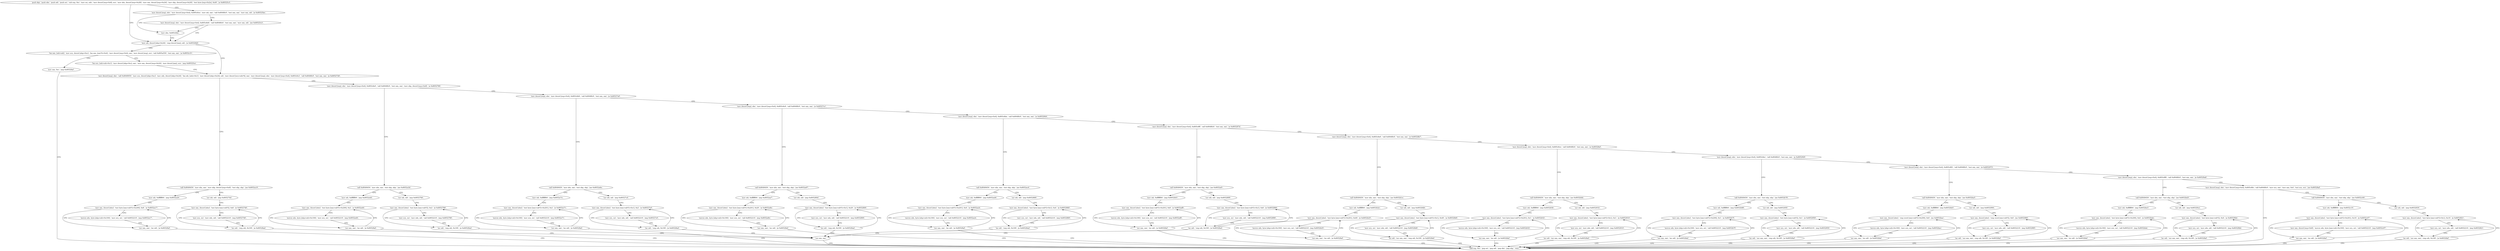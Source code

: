 digraph "func" {
"134554992" [label = "'push ebp', 'push ebx', 'push edi', 'push esi', 'sub esp, 0xc', 'mov esi, edx', 'mov dword [esp+0x8], ecx', 'mov ebx, dword [esp+0x28]', 'mov eax, dword [esp+0x24]', 'mov ebp, dword [esp+0x20]', 'test byte [esp+0x2e], 0x40', 'je 0x80525c3', " ]
"134555075" [label = "'mov edi, dword [ebp+0x24]', 'cmp dword [eax], edi', 'je 0x80529dd', " ]
"134555024" [label = "'mov dword [esp], ebx', 'mov dword [esp+0x4], 0x805c8ce', 'mov edi, eax', 'call 0x8048fc0', 'test eax, eax', 'mov eax, edi', 'je 0x80525be', " ]
"134556125" [label = "'lea eax, [edi+edi]', 'mov ecx, dword [ebp+0xc]', 'lea eax, [eax*4+0x4]', 'mov dword [esp+0x4], eax', 'mov dword [esp], ecx', 'call 0x805a550', 'test eax, eax', 'je 0x8052c31', " ]
"134555086" [label = "'mov dword [esp], ebx', 'call 0x8049050', 'mov ecx, dword [ebp+0xc]', 'mov edx, dword [ebp+0x24]', 'lea edi, [edx+0x1]', 'mov dword [ebp+0x24], edi', 'mov dword [ecx+edx*4], eax', 'mov dword [esp], ebx', 'mov dword [esp+0x4], 0x805c8c2', 'call 0x8048fc0', 'test eax, eax', 'je 0x8052726', " ]
"134555070" [label = "'mov ebx, 0x805c8da', " ]
"134555048" [label = "'mov dword [esp], ebx', 'mov dword [esp+0x4], 0x805c8d4', 'call 0x8048fc0', 'test eax, eax', 'mov eax, edi', 'jne 0x80525c3', " ]
"134556721" [label = "'mov eax, 0xc', 'jmp 0x80528af', " ]
"134556158" [label = "'lea ecx, [edi+edi+0x1]', 'mov dword [ebp+0xc], eax', 'mov eax, dword [esp+0x24]', 'mov dword [eax], ecx', 'jmp 0x80525ce', " ]
"134555430" [label = "'call 0x8049450', 'mov ebx, eax', 'mov ebp, dword [esp+0x8]', 'test ebp, ebp', 'jne 0x8052a10', " ]
"134555133" [label = "'mov dword [esp], ebx', 'mov dword [esp+0x4], 0x805c8e0', 'call 0x8048fc0', 'test eax, eax', 'mov ebp, dword [esp+0x8]', 'je 0x8052760', " ]
"134555823" [label = "'add esp, 0xc', 'pop esi', 'pop edi', 'pop ebx', 'pop ebp', 'retn', " ]
"134556176" [label = "'mov edi, 0xffffff00', 'jmp 0x8052a20', " ]
"134555449" [label = "'xor edi, edi', 'jmp 0x805274d', " ]
"134555488" [label = "'call 0x8049450', 'mov ebx, eax', 'test ebp, ebp', 'jne 0x8052a3d', " ]
"134555161" [label = "'mov dword [esp], ebx', 'mov dword [esp+0x4], 0x805c8d4', 'call 0x8048fc0', 'test eax, eax', 'je 0x80527a0', " ]
"134556192" [label = "'mov eax, dword [ebx]', 'test byte [eax+edi*2+0x200], 0x8', 'je 0x8052a17', " ]
"134555469" [label = "'mov eax, dword [ebx]', 'test byte [eax+edi*2], 0x8', 'je 0x8052740', " ]
"134556221" [label = "'mov edi, 0xffffff00', 'jmp 0x8052a4d', " ]
"134555503" [label = "'xor edi, edi', 'jmp 0x805278d', " ]
"134555552" [label = "'call 0x8049450', 'mov ebx, eax', 'test ebp, ebp', 'jne 0x8052a6a', " ]
"134555185" [label = "'mov dword [esp], ebx', 'mov dword [esp+0x4], 0x805c8c8', 'call 0x8048fc0', 'test eax, eax', 'je 0x80527e1', " ]
"134556183" [label = "'xor eax, eax', 'inc edi', 'je 0x80528af', " ]
"134556204" [label = "'movzx edx, byte [ebp+edi+0x100]', 'mov ecx, esi', 'call 0x8052210', 'jmp 0x8052a17', " ]
"134555456" [label = "'inc edi', 'cmp edi, 0x100', 'je 0x80528ad', " ]
"134555477" [label = "'mov ecx, esi', 'mov edx, edi', 'call 0x8052210', 'jmp 0x8052740', " ]
"134556237" [label = "'mov eax, dword [ebx]', 'test byte [eax+edi*2+0x200], 0x2', 'je 0x8052a44', " ]
"134555533" [label = "'mov eax, dword [ebx]', 'test byte [eax+edi*2], 0x2', 'je 0x8052780', " ]
"134556266" [label = "'mov edi, 0xffffff00', 'jmp 0x8052a7a', " ]
"134555567" [label = "'xor edi, edi', 'jmp 0x80527cd', " ]
"134555617" [label = "'call 0x8049450', 'mov ebx, eax', 'test ebp, ebp', 'jne 0x8052a97', " ]
"134555209" [label = "'mov dword [esp], ebx', 'mov dword [esp+0x4], 0x805c8da', 'call 0x8048fc0', 'test eax, eax', 'je 0x8052844', " ]
"134555821" [label = "'xor eax, eax', " ]
"134556228" [label = "'xor eax, eax', 'inc edi', 'je 0x80528af', " ]
"134556249" [label = "'movzx edx, byte [ebp+edi+0x100]', 'mov ecx, esi', 'call 0x8052210', 'jmp 0x8052a44', " ]
"134555520" [label = "'inc edi', 'cmp edi, 0x100', 'je 0x80528ad', " ]
"134555541" [label = "'mov ecx, esi', 'mov edx, edi', 'call 0x8052210', 'jmp 0x8052780', " ]
"134556282" [label = "'mov eax, dword [ebx]', 'test byte [eax+edi*2+0x201], 0x2', 'je 0x8052a71', " ]
"134555597" [label = "'mov eax, dword [ebx]', 'test byte [eax+edi*2+0x1], 0x2', 'je 0x80527c0', " ]
"134556311" [label = "'mov edi, 0xffffff00', 'jmp 0x8052aa7', " ]
"134555632" [label = "'xor edi, edi', 'jmp 0x805280d', " ]
"134555716" [label = "'call 0x8049450', 'mov ebx, eax', 'test ebp, ebp', 'jne 0x8052ac4', " ]
"134555233" [label = "'mov dword [esp], ebx', 'mov dword [esp+0x4], 0x805c8ff', 'call 0x8048fc0', 'test eax, eax', 'je 0x805287d', " ]
"134556273" [label = "'xor eax, eax', 'inc edi', 'je 0x80528af', " ]
"134556294" [label = "'movzx edx, byte [ebp+edi+0x100]', 'mov ecx, esi', 'call 0x8052210', 'jmp 0x8052a71', " ]
"134555584" [label = "'inc edi', 'cmp edi, 0x100', 'je 0x80528ad', " ]
"134555606" [label = "'mov ecx, esi', 'mov edx, edi', 'call 0x8052210', 'jmp 0x80527c0', " ]
"134556327" [label = "'mov eax, dword [ebx]', 'test byte [eax+edi*2+0x201], 0x20', 'je 0x8052a9e', " ]
"134555661" [label = "'mov eax, dword [ebx]', 'test byte [eax+edi*2+0x1], 0x20', 'je 0x8052800', " ]
"134556356" [label = "'mov edi, 0xffffff00', 'jmp 0x8052ad4', " ]
"134555731" [label = "'xor edi, edi', 'jmp 0x8052869', " ]
"134555773" [label = "'call 0x8049450', 'mov ebx, eax', 'test ebp, ebp', 'jne 0x8052af1', " ]
"134555257" [label = "'mov dword [esp], ebx', 'mov dword [esp+0x4], 0x805c8e6', 'call 0x8048fc0', 'test eax, eax', 'je 0x80528b7', " ]
"134556318" [label = "'xor eax, eax', 'inc edi', 'je 0x80528af', " ]
"134556339" [label = "'movzx edx, byte [ebp+edi+0x100]', 'mov ecx, esi', 'call 0x8052210', 'jmp 0x8052a9e', " ]
"134555648" [label = "'inc edi', 'cmp edi, 0x100', 'je 0x80528ad', " ]
"134555670" [label = "'mov ecx, esi', 'mov edx, edi', 'call 0x8052210', 'jmp 0x8052800', " ]
"134556372" [label = "'mov eax, dword [ebx]', 'test byte [eax+edi*2+0x201], 0x4', 'je 0x8052acb', " ]
"134555753" [label = "'mov eax, dword [ebx]', 'test byte [eax+edi*2+0x1], 0x4', 'je 0x8052860', " ]
"134556401" [label = "'mov edi, 0xffffff00', 'jmp 0x8052b01', " ]
"134555788" [label = "'xor edi, edi', 'jmp 0x8052899', " ]
"134555831" [label = "'call 0x8049450', 'mov ebx, eax', 'test ebp, ebp', 'jne 0x8052b1e', " ]
"134555281" [label = "'mov dword [esp], ebx', 'mov dword [esp+0x4], 0x805c8ce', 'call 0x8048fc0', 'test eax, eax', 'je 0x80528ef', " ]
"134556363" [label = "'xor eax, eax', 'inc edi', 'je 0x80528af', " ]
"134556384" [label = "'movzx edx, byte [ebp+edi+0x100]', 'mov ecx, esi', 'call 0x8052210', 'jmp 0x8052acb', " ]
"134555744" [label = "'inc edi', 'cmp edi, 0x100', 'je 0x80528ad', " ]
"134555762" [label = "'mov ecx, esi', 'mov edx, edi', 'call 0x8052210', 'jmp 0x8052860', " ]
"134556417" [label = "'mov eax, dword [ebx]', 'test byte [eax+edi*2+0x201], 0x8', 'je 0x8052af8', " ]
"134555801" [label = "'mov eax, dword [ebx]', 'test byte [eax+edi*2+0x1], 0x8', 'je 0x8052890', " ]
"134556446" [label = "'mov edi, 0xffffff00', 'jmp 0x8052b2e', " ]
"134555846" [label = "'xor edi, edi', 'jmp 0x80528db', " ]
"134555887" [label = "'call 0x8049450', 'mov ebx, eax', 'test ebp, ebp', 'jne 0x8052b4b', " ]
"134555305" [label = "'mov dword [esp], ebx', 'mov dword [esp+0x4], 0x805c8ec', 'call 0x8048fc0', 'test eax, eax', 'je 0x805292f', " ]
"134556408" [label = "'xor eax, eax', 'inc edi', 'je 0x80528af', " ]
"134556429" [label = "'movzx edx, byte [ebp+edi+0x100]', 'mov ecx, esi', 'call 0x8052210', 'jmp 0x8052af8', " ]
"134555792" [label = "'inc edi', 'cmp edi, 0x100', 'je 0x80528ad', " ]
"134555810" [label = "'mov ecx, esi', 'mov edx, edi', 'call 0x8052210', 'jmp 0x8052890', " ]
"134556462" [label = "'mov eax, dword [ebx]', 'test byte [eax+edi*2+0x201], 0x40', 'je 0x8052b25', " ]
"134555867" [label = "'mov eax, dword [ebx]', 'test byte [eax+edi*2+0x1], 0x40', 'je 0x80528d0', " ]
"134556491" [label = "'mov edi, 0xffffff00', 'jmp 0x8052b5b', " ]
"134555902" [label = "'xor edi, edi', 'jmp 0x805291b', " ]
"134555951" [label = "'call 0x8049450', 'mov ebx, eax', 'test ebp, ebp', 'jne 0x8052b78', " ]
"134555329" [label = "'mov dword [esp], ebx', 'mov dword [esp+0x4], 0x805c8f2', 'call 0x8048fc0', 'test eax, eax', 'je 0x8052972', " ]
"134556453" [label = "'xor eax, eax', 'inc edi', 'je 0x80528af', " ]
"134556474" [label = "'movzx edx, byte [ebp+edi+0x100]', 'mov ecx, esi', 'call 0x8052210', 'jmp 0x8052b25', " ]
"134555856" [label = "'inc edi', 'xor eax, eax', 'cmp edi, 0x100', 'je 0x80528af', " ]
"134555876" [label = "'mov ecx, esi', 'mov edx, edi', 'call 0x8052210', 'jmp 0x80528d0', " ]
"134556507" [label = "'mov eax, dword [ebx]', 'test byte [eax+edi*2+0x201], 0x1', 'je 0x8052b52', " ]
"134555931" [label = "'mov eax, dword [ebx]', 'test byte [eax+edi*2+0x1], 0x1', 'je 0x8052910', " ]
"134556536" [label = "'mov edi, 0xffffff00', 'jmp 0x8052b88', " ]
"134555966" [label = "'xor edi, edi', 'jmp 0x805295f', " ]
"134556018" [label = "'call 0x8049450', 'mov ebx, eax', 'test ebp, ebp', 'jne 0x8052ba5', " ]
"134555353" [label = "'mov dword [esp], ebx', 'mov dword [esp+0x4], 0x805c8f8', 'call 0x8048fc0', 'test eax, eax', 'je 0x80529a8', " ]
"134556498" [label = "'xor eax, eax', 'inc edi', 'je 0x80528af', " ]
"134556519" [label = "'movzx edx, byte [ebp+edi+0x100]', 'mov ecx, esi', 'call 0x8052210', 'jmp 0x8052b52', " ]
"134555920" [label = "'inc edi', 'xor eax, eax', 'cmp edi, 0x100', 'je 0x80528af', " ]
"134555940" [label = "'mov ecx, esi', 'mov edx, edi', 'call 0x8052210', 'jmp 0x8052910', " ]
"134556552" [label = "'mov eax, dword [ebx]', 'test byte [eax+edi*2+0x200], 0x1', 'je 0x8052b7f', " ]
"134555999" [label = "'mov eax, dword [ebx]', 'test byte [eax+edi*2], 0x1', 'je 0x8052950', " ]
"134556581" [label = "'mov edi, 0xffffff00', 'jmp 0x8052bb5', " ]
"134556033" [label = "'xor edi, edi', 'jmp 0x8052994', " ]
"134556072" [label = "'call 0x8049450', 'mov ebx, eax', 'test ebp, ebp', 'jne 0x8052bd3', " ]
"134555377" [label = "'mov dword [esp], ebx', 'mov dword [esp+0x4], 0x805c8fe', 'call 0x8048fc0', 'mov ecx, eax', 'mov eax, 0x4', 'test ecx, ecx', 'jne 0x80528af', " ]
"134556543" [label = "'xor eax, eax', 'inc edi', 'je 0x80528af', " ]
"134556564" [label = "'movzx edx, byte [ebp+edi+0x100]', 'mov ecx, esi', 'call 0x8052210', 'jmp 0x8052b7f', " ]
"134555984" [label = "'inc edi', 'xor eax, eax', 'cmp edi, 0x100', 'je 0x80528af', " ]
"134556007" [label = "'mov ecx, esi', 'mov edx, edi', 'call 0x8052210', 'jmp 0x8052950', " ]
"134556597" [label = "'mov eax, dword [ebx]', 'cmp word [eax+edi*2+0x200], 0x0', 'jns 0x8052bac', " ]
"134556052" [label = "'mov eax, dword [ebx]', 'cmp word [eax+edi*2], 0x0', 'jns 0x8052985', " ]
"134556627" [label = "'mov edi, 0xffffff00', 'jmp 0x8052be3', " ]
"134556087" [label = "'xor edi, edi', 'jmp 0x80529ca', " ]
"134555408" [label = "'call 0x8049450', 'mov ebx, eax', 'test ebp, ebp', 'jne 0x8052c00', " ]
"134556588" [label = "'xor eax, eax', 'inc edi', 'je 0x80528af', " ]
"134556610" [label = "'movzx edx, byte [ebp+edi+0x100]', 'mov ecx, esi', 'call 0x8052210', 'jmp 0x8052bac', " ]
"134556037" [label = "'inc edi', 'xor eax, eax', 'cmp edi, 0x100', 'je 0x80528af', " ]
"134556061" [label = "'mov ecx, esi', 'mov edx, edi', 'call 0x8052210', 'jmp 0x8052985', " ]
"134556643" [label = "'mov eax, dword [ebx]', 'test byte [eax+edi*2+0x200], 0x4', 'je 0x8052bda', " ]
"134556106" [label = "'mov eax, dword [ebx]', 'test byte [eax+edi*2], 0x4', 'je 0x80529bb', " ]
"134556672" [label = "'mov edi, 0xffffff00', 'jmp 0x8052c10', " ]
"134555423" [label = "'xor edi, edi', 'jmp 0x8052830', " ]
"134556634" [label = "'xor eax, eax', 'inc edi', 'je 0x80528af', " ]
"134556655" [label = "'movzx edx, byte [ebp+edi+0x100]', 'mov ecx, esi', 'call 0x8052210', 'jmp 0x8052bda', " ]
"134556091" [label = "'inc edi', 'xor eax, eax', 'cmp edi, 0x100', 'je 0x80528af', " ]
"134556114" [label = "'mov ecx, esi', 'mov edx, edi', 'call 0x8052210', 'jmp 0x80529bb', " ]
"134556688" [label = "'mov eax, dword [ebx]', 'test byte [eax+edi*2+0x201], 0x10', 'je 0x8052c07', " ]
"134555696" [label = "'mov eax, dword [ebx]', 'test byte [eax+edi*2+0x1], 0x10', 'je 0x8052821', " ]
"134556679" [label = "'xor eax, eax', 'inc edi', 'je 0x80528af', " ]
"134556700" [label = "'mov eax, dword [esp+0x8]', 'movzx edx, byte [eax+edi+0x100]', 'mov ecx, esi', 'call 0x8052210', 'jmp 0x8052c07', " ]
"134555681" [label = "'inc edi', 'xor eax, eax', 'cmp edi, 0x100', 'je 0x80528af', " ]
"134555705" [label = "'mov ecx, esi', 'mov edx, edi', 'call 0x8052210', 'jmp 0x8052821', " ]
"134554992" -> "134555075" [ label = "CFG" ]
"134554992" -> "134555024" [ label = "CFG" ]
"134555075" -> "134556125" [ label = "CFG" ]
"134555075" -> "134555086" [ label = "CFG" ]
"134555024" -> "134555070" [ label = "CFG" ]
"134555024" -> "134555048" [ label = "CFG" ]
"134556125" -> "134556721" [ label = "CFG" ]
"134556125" -> "134556158" [ label = "CFG" ]
"134555086" -> "134555430" [ label = "CFG" ]
"134555086" -> "134555133" [ label = "CFG" ]
"134555070" -> "134555075" [ label = "CFG" ]
"134555048" -> "134555075" [ label = "CFG" ]
"134555048" -> "134555070" [ label = "CFG" ]
"134556721" -> "134555823" [ label = "CFG" ]
"134556158" -> "134555086" [ label = "CFG" ]
"134555430" -> "134556176" [ label = "CFG" ]
"134555430" -> "134555449" [ label = "CFG" ]
"134555133" -> "134555488" [ label = "CFG" ]
"134555133" -> "134555161" [ label = "CFG" ]
"134556176" -> "134556192" [ label = "CFG" ]
"134555449" -> "134555469" [ label = "CFG" ]
"134555488" -> "134556221" [ label = "CFG" ]
"134555488" -> "134555503" [ label = "CFG" ]
"134555161" -> "134555552" [ label = "CFG" ]
"134555161" -> "134555185" [ label = "CFG" ]
"134556192" -> "134556183" [ label = "CFG" ]
"134556192" -> "134556204" [ label = "CFG" ]
"134555469" -> "134555456" [ label = "CFG" ]
"134555469" -> "134555477" [ label = "CFG" ]
"134556221" -> "134556237" [ label = "CFG" ]
"134555503" -> "134555533" [ label = "CFG" ]
"134555552" -> "134556266" [ label = "CFG" ]
"134555552" -> "134555567" [ label = "CFG" ]
"134555185" -> "134555617" [ label = "CFG" ]
"134555185" -> "134555209" [ label = "CFG" ]
"134556183" -> "134555823" [ label = "CFG" ]
"134556183" -> "134556192" [ label = "CFG" ]
"134556204" -> "134556183" [ label = "CFG" ]
"134555456" -> "134555821" [ label = "CFG" ]
"134555456" -> "134555469" [ label = "CFG" ]
"134555477" -> "134555456" [ label = "CFG" ]
"134556237" -> "134556228" [ label = "CFG" ]
"134556237" -> "134556249" [ label = "CFG" ]
"134555533" -> "134555520" [ label = "CFG" ]
"134555533" -> "134555541" [ label = "CFG" ]
"134556266" -> "134556282" [ label = "CFG" ]
"134555567" -> "134555597" [ label = "CFG" ]
"134555617" -> "134556311" [ label = "CFG" ]
"134555617" -> "134555632" [ label = "CFG" ]
"134555209" -> "134555716" [ label = "CFG" ]
"134555209" -> "134555233" [ label = "CFG" ]
"134555821" -> "134555823" [ label = "CFG" ]
"134556228" -> "134555823" [ label = "CFG" ]
"134556228" -> "134556237" [ label = "CFG" ]
"134556249" -> "134556228" [ label = "CFG" ]
"134555520" -> "134555821" [ label = "CFG" ]
"134555520" -> "134555533" [ label = "CFG" ]
"134555541" -> "134555520" [ label = "CFG" ]
"134556282" -> "134556273" [ label = "CFG" ]
"134556282" -> "134556294" [ label = "CFG" ]
"134555597" -> "134555584" [ label = "CFG" ]
"134555597" -> "134555606" [ label = "CFG" ]
"134556311" -> "134556327" [ label = "CFG" ]
"134555632" -> "134555661" [ label = "CFG" ]
"134555716" -> "134556356" [ label = "CFG" ]
"134555716" -> "134555731" [ label = "CFG" ]
"134555233" -> "134555773" [ label = "CFG" ]
"134555233" -> "134555257" [ label = "CFG" ]
"134556273" -> "134555823" [ label = "CFG" ]
"134556273" -> "134556282" [ label = "CFG" ]
"134556294" -> "134556273" [ label = "CFG" ]
"134555584" -> "134555821" [ label = "CFG" ]
"134555584" -> "134555597" [ label = "CFG" ]
"134555606" -> "134555584" [ label = "CFG" ]
"134556327" -> "134556318" [ label = "CFG" ]
"134556327" -> "134556339" [ label = "CFG" ]
"134555661" -> "134555648" [ label = "CFG" ]
"134555661" -> "134555670" [ label = "CFG" ]
"134556356" -> "134556372" [ label = "CFG" ]
"134555731" -> "134555753" [ label = "CFG" ]
"134555773" -> "134556401" [ label = "CFG" ]
"134555773" -> "134555788" [ label = "CFG" ]
"134555257" -> "134555831" [ label = "CFG" ]
"134555257" -> "134555281" [ label = "CFG" ]
"134556318" -> "134555823" [ label = "CFG" ]
"134556318" -> "134556327" [ label = "CFG" ]
"134556339" -> "134556318" [ label = "CFG" ]
"134555648" -> "134555821" [ label = "CFG" ]
"134555648" -> "134555661" [ label = "CFG" ]
"134555670" -> "134555648" [ label = "CFG" ]
"134556372" -> "134556363" [ label = "CFG" ]
"134556372" -> "134556384" [ label = "CFG" ]
"134555753" -> "134555744" [ label = "CFG" ]
"134555753" -> "134555762" [ label = "CFG" ]
"134556401" -> "134556417" [ label = "CFG" ]
"134555788" -> "134555801" [ label = "CFG" ]
"134555831" -> "134556446" [ label = "CFG" ]
"134555831" -> "134555846" [ label = "CFG" ]
"134555281" -> "134555887" [ label = "CFG" ]
"134555281" -> "134555305" [ label = "CFG" ]
"134556363" -> "134555823" [ label = "CFG" ]
"134556363" -> "134556372" [ label = "CFG" ]
"134556384" -> "134556363" [ label = "CFG" ]
"134555744" -> "134555821" [ label = "CFG" ]
"134555744" -> "134555753" [ label = "CFG" ]
"134555762" -> "134555744" [ label = "CFG" ]
"134556417" -> "134556408" [ label = "CFG" ]
"134556417" -> "134556429" [ label = "CFG" ]
"134555801" -> "134555792" [ label = "CFG" ]
"134555801" -> "134555810" [ label = "CFG" ]
"134556446" -> "134556462" [ label = "CFG" ]
"134555846" -> "134555867" [ label = "CFG" ]
"134555887" -> "134556491" [ label = "CFG" ]
"134555887" -> "134555902" [ label = "CFG" ]
"134555305" -> "134555951" [ label = "CFG" ]
"134555305" -> "134555329" [ label = "CFG" ]
"134556408" -> "134555823" [ label = "CFG" ]
"134556408" -> "134556417" [ label = "CFG" ]
"134556429" -> "134556408" [ label = "CFG" ]
"134555792" -> "134555821" [ label = "CFG" ]
"134555792" -> "134555801" [ label = "CFG" ]
"134555810" -> "134555792" [ label = "CFG" ]
"134556462" -> "134556453" [ label = "CFG" ]
"134556462" -> "134556474" [ label = "CFG" ]
"134555867" -> "134555856" [ label = "CFG" ]
"134555867" -> "134555876" [ label = "CFG" ]
"134556491" -> "134556507" [ label = "CFG" ]
"134555902" -> "134555931" [ label = "CFG" ]
"134555951" -> "134556536" [ label = "CFG" ]
"134555951" -> "134555966" [ label = "CFG" ]
"134555329" -> "134556018" [ label = "CFG" ]
"134555329" -> "134555353" [ label = "CFG" ]
"134556453" -> "134555823" [ label = "CFG" ]
"134556453" -> "134556462" [ label = "CFG" ]
"134556474" -> "134556453" [ label = "CFG" ]
"134555856" -> "134555823" [ label = "CFG" ]
"134555856" -> "134555867" [ label = "CFG" ]
"134555876" -> "134555856" [ label = "CFG" ]
"134556507" -> "134556498" [ label = "CFG" ]
"134556507" -> "134556519" [ label = "CFG" ]
"134555931" -> "134555920" [ label = "CFG" ]
"134555931" -> "134555940" [ label = "CFG" ]
"134556536" -> "134556552" [ label = "CFG" ]
"134555966" -> "134555999" [ label = "CFG" ]
"134556018" -> "134556581" [ label = "CFG" ]
"134556018" -> "134556033" [ label = "CFG" ]
"134555353" -> "134556072" [ label = "CFG" ]
"134555353" -> "134555377" [ label = "CFG" ]
"134556498" -> "134555823" [ label = "CFG" ]
"134556498" -> "134556507" [ label = "CFG" ]
"134556519" -> "134556498" [ label = "CFG" ]
"134555920" -> "134555823" [ label = "CFG" ]
"134555920" -> "134555931" [ label = "CFG" ]
"134555940" -> "134555920" [ label = "CFG" ]
"134556552" -> "134556543" [ label = "CFG" ]
"134556552" -> "134556564" [ label = "CFG" ]
"134555999" -> "134555984" [ label = "CFG" ]
"134555999" -> "134556007" [ label = "CFG" ]
"134556581" -> "134556597" [ label = "CFG" ]
"134556033" -> "134556052" [ label = "CFG" ]
"134556072" -> "134556627" [ label = "CFG" ]
"134556072" -> "134556087" [ label = "CFG" ]
"134555377" -> "134555823" [ label = "CFG" ]
"134555377" -> "134555408" [ label = "CFG" ]
"134556543" -> "134555823" [ label = "CFG" ]
"134556543" -> "134556552" [ label = "CFG" ]
"134556564" -> "134556543" [ label = "CFG" ]
"134555984" -> "134555823" [ label = "CFG" ]
"134555984" -> "134555999" [ label = "CFG" ]
"134556007" -> "134555984" [ label = "CFG" ]
"134556597" -> "134556588" [ label = "CFG" ]
"134556597" -> "134556610" [ label = "CFG" ]
"134556052" -> "134556037" [ label = "CFG" ]
"134556052" -> "134556061" [ label = "CFG" ]
"134556627" -> "134556643" [ label = "CFG" ]
"134556087" -> "134556106" [ label = "CFG" ]
"134555408" -> "134556672" [ label = "CFG" ]
"134555408" -> "134555423" [ label = "CFG" ]
"134556588" -> "134555823" [ label = "CFG" ]
"134556588" -> "134556597" [ label = "CFG" ]
"134556610" -> "134556588" [ label = "CFG" ]
"134556037" -> "134555823" [ label = "CFG" ]
"134556037" -> "134556052" [ label = "CFG" ]
"134556061" -> "134556037" [ label = "CFG" ]
"134556643" -> "134556634" [ label = "CFG" ]
"134556643" -> "134556655" [ label = "CFG" ]
"134556106" -> "134556091" [ label = "CFG" ]
"134556106" -> "134556114" [ label = "CFG" ]
"134556672" -> "134556688" [ label = "CFG" ]
"134555423" -> "134555696" [ label = "CFG" ]
"134556634" -> "134555823" [ label = "CFG" ]
"134556634" -> "134556643" [ label = "CFG" ]
"134556655" -> "134556634" [ label = "CFG" ]
"134556091" -> "134555823" [ label = "CFG" ]
"134556091" -> "134556106" [ label = "CFG" ]
"134556114" -> "134556091" [ label = "CFG" ]
"134556688" -> "134556679" [ label = "CFG" ]
"134556688" -> "134556700" [ label = "CFG" ]
"134555696" -> "134555681" [ label = "CFG" ]
"134555696" -> "134555705" [ label = "CFG" ]
"134556679" -> "134555823" [ label = "CFG" ]
"134556679" -> "134556688" [ label = "CFG" ]
"134556700" -> "134556679" [ label = "CFG" ]
"134555681" -> "134555823" [ label = "CFG" ]
"134555681" -> "134555696" [ label = "CFG" ]
"134555705" -> "134555681" [ label = "CFG" ]
}

